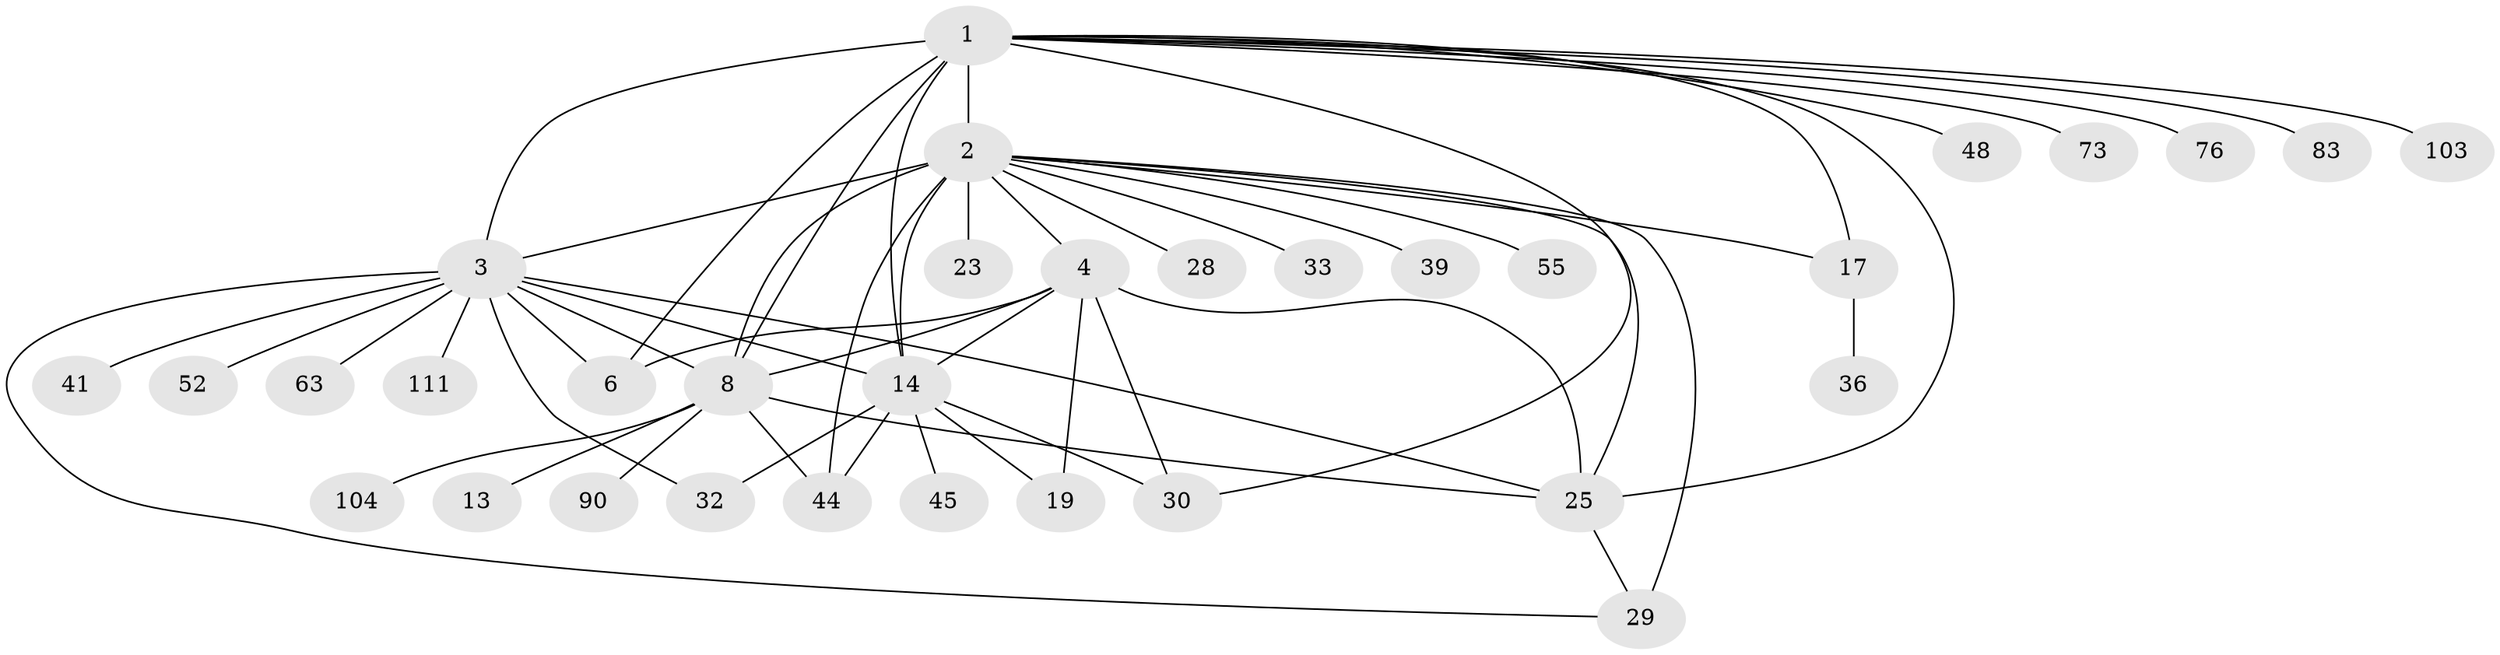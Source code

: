 // original degree distribution, {10: 0.008849557522123894, 29: 0.008849557522123894, 6: 0.04424778761061947, 9: 0.017699115044247787, 2: 0.24778761061946902, 3: 0.08849557522123894, 7: 0.02654867256637168, 12: 0.008849557522123894, 5: 0.017699115044247787, 1: 0.45132743362831856, 13: 0.008849557522123894, 8: 0.008849557522123894, 4: 0.061946902654867256}
// Generated by graph-tools (version 1.1) at 2025/18/03/04/25 18:18:12]
// undirected, 33 vertices, 54 edges
graph export_dot {
graph [start="1"]
  node [color=gray90,style=filled];
  1 [super="+35+47+34+78+69"];
  2 [super="+46+43+67+5+24+95+113+79+91+98+11+16+60+61+7"];
  3 [super="+12+56"];
  4 [super="+71+68+89+18"];
  6 [super="+74"];
  8 [super="+50+84+102+92+10+9"];
  13;
  14 [super="+57+72+93+22"];
  17;
  19;
  23 [super="+97+101"];
  25 [super="+64+85+49+31"];
  28;
  29 [super="+110"];
  30 [super="+58"];
  32 [super="+94"];
  33;
  36;
  39;
  41;
  44;
  45 [super="+107"];
  48;
  52;
  55;
  63;
  73;
  76;
  83;
  90;
  103;
  104;
  111;
  1 -- 2 [weight=6];
  1 -- 8 [weight=2];
  1 -- 6;
  1 -- 3 [weight=2];
  1 -- 103;
  1 -- 73;
  1 -- 76;
  1 -- 48;
  1 -- 17;
  1 -- 83;
  1 -- 25;
  1 -- 30;
  1 -- 14;
  2 -- 3 [weight=8];
  2 -- 4 [weight=3];
  2 -- 14 [weight=2];
  2 -- 17;
  2 -- 23;
  2 -- 25;
  2 -- 29 [weight=2];
  2 -- 39;
  2 -- 44;
  2 -- 55;
  2 -- 33;
  2 -- 8 [weight=2];
  2 -- 28;
  3 -- 6;
  3 -- 8 [weight=3];
  3 -- 25;
  3 -- 29;
  3 -- 32;
  3 -- 41;
  3 -- 111;
  3 -- 52;
  3 -- 63;
  3 -- 14 [weight=2];
  4 -- 25 [weight=2];
  4 -- 30;
  4 -- 19;
  4 -- 6;
  4 -- 14;
  4 -- 8;
  8 -- 13;
  8 -- 90;
  8 -- 104;
  8 -- 44;
  8 -- 25;
  14 -- 19;
  14 -- 30;
  14 -- 45;
  14 -- 32;
  14 -- 44;
  17 -- 36;
  25 -- 29;
}
